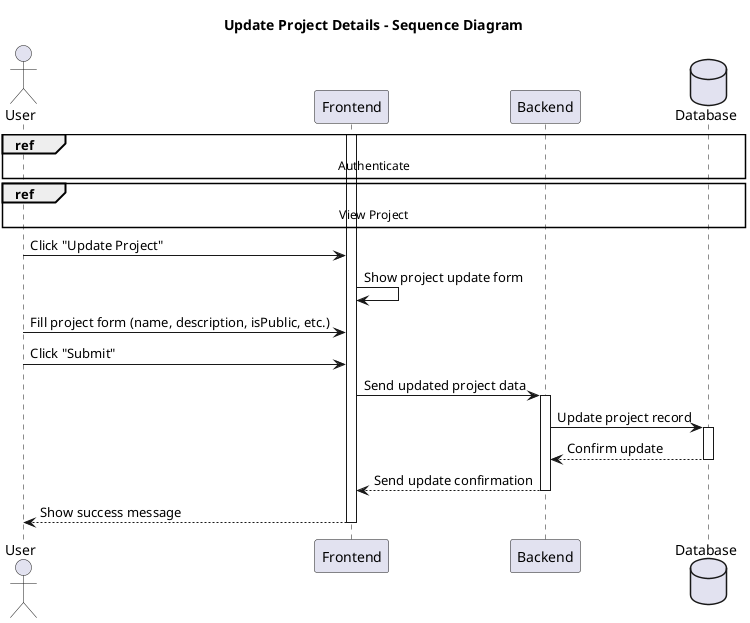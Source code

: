 @startuml
title Update Project Details - Sequence Diagram

actor User
participant Frontend
participant Backend
database Database

ref over User, Database: Authenticate

ref over User, Database: View Project

activate Frontend

User -> Frontend: Click "Update Project"
Frontend -> Frontend: Show project update form

User -> Frontend: Fill project form (name, description, isPublic, etc.)
User -> Frontend: Click "Submit"
Frontend -> Backend: Send updated project data
activate Backend

Backend -> Database: Update project record
activate Database
Database --> Backend: Confirm update
deactivate Database

Backend --> Frontend: Send update confirmation
deactivate Backend

Frontend --> User: Show success message
deactivate Frontend

@enduml